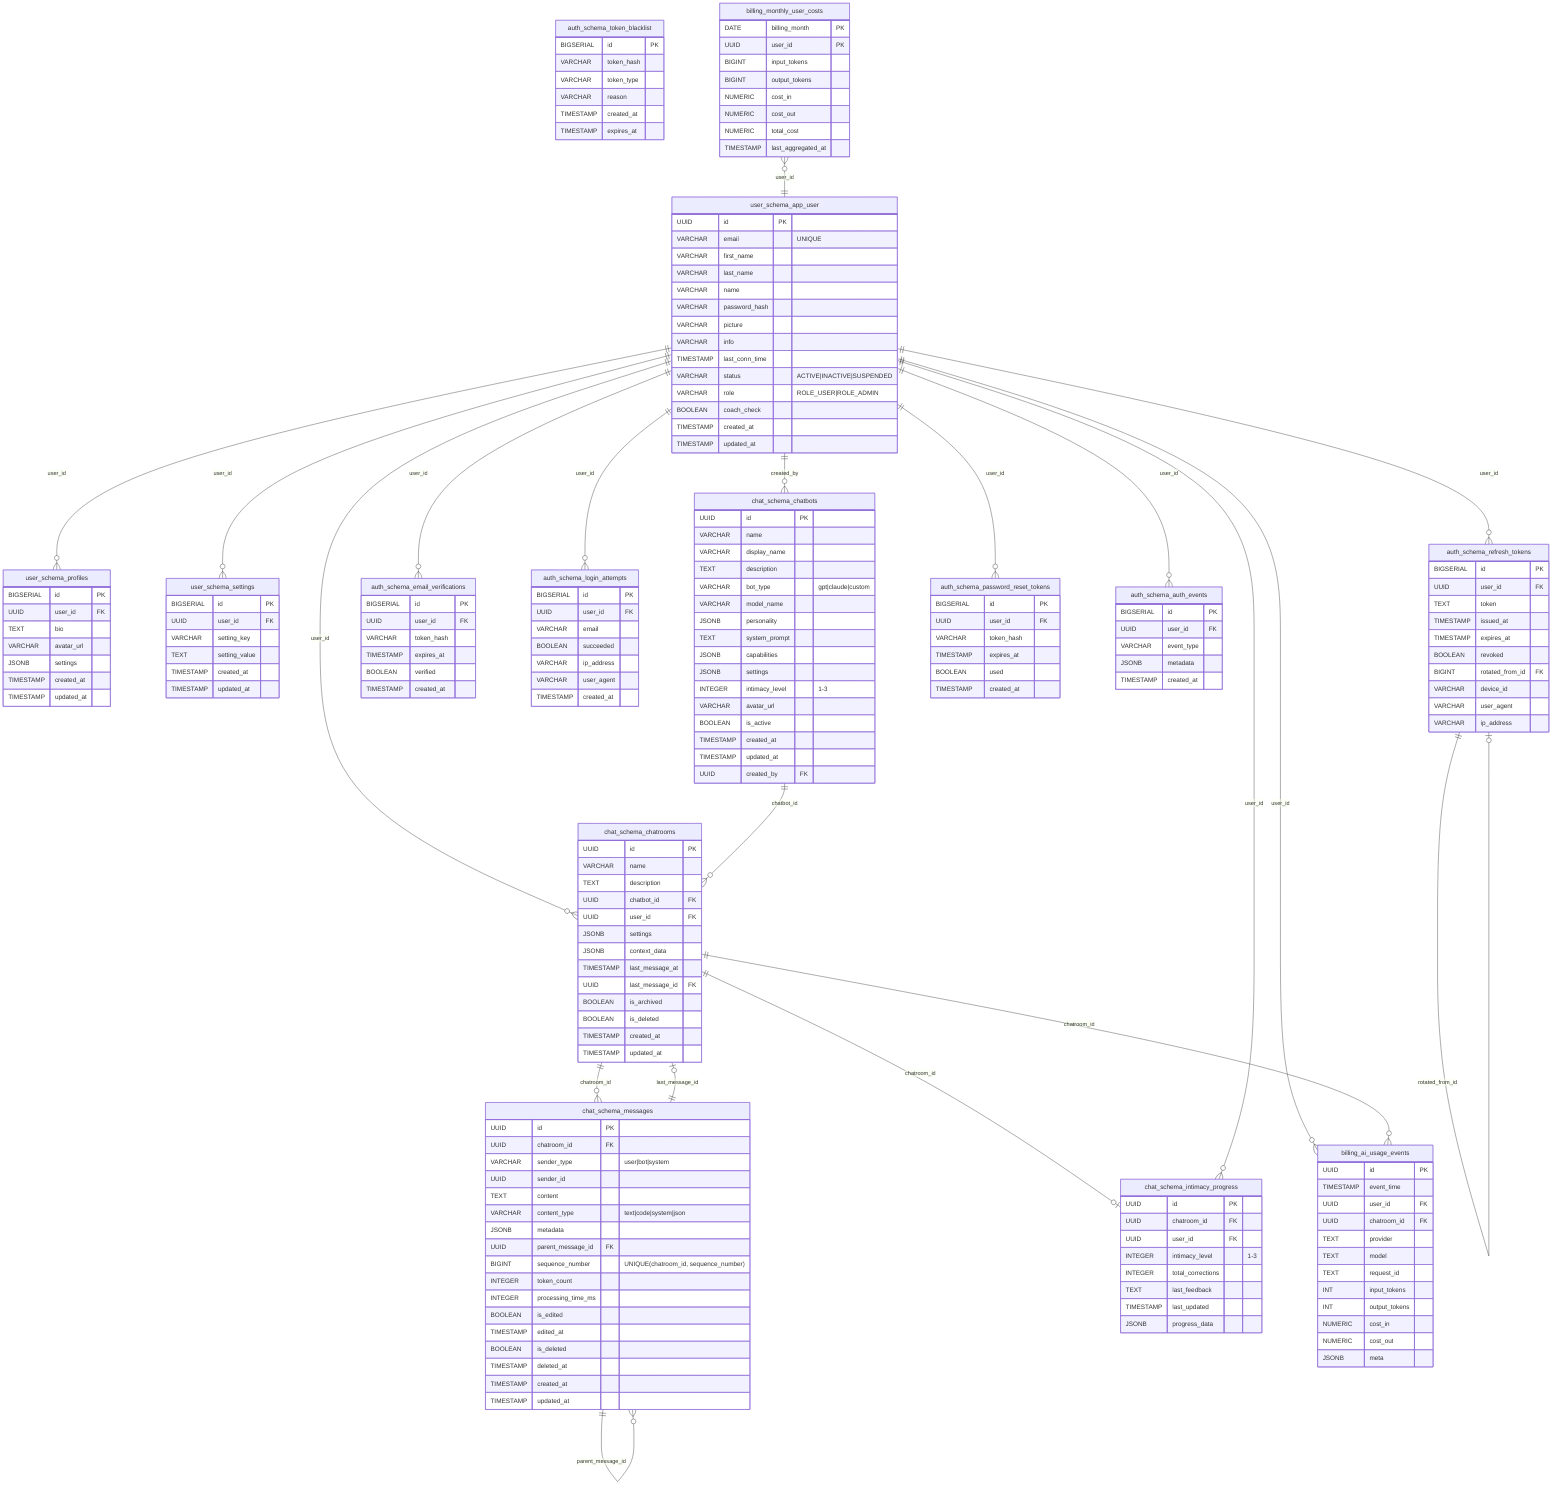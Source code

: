 erDiagram
    %% ========================
    %% User Domain (user_schema)
    %% ========================
    user_schema_app_user {
        UUID id PK
        VARCHAR email "UNIQUE"
        VARCHAR first_name
        VARCHAR last_name
        VARCHAR name
        VARCHAR password_hash
        VARCHAR picture
        VARCHAR info
        TIMESTAMP last_conn_time
        VARCHAR status "ACTIVE|INACTIVE|SUSPENDED"
        VARCHAR role "ROLE_USER|ROLE_ADMIN"
        BOOLEAN coach_check
        TIMESTAMP created_at
        TIMESTAMP updated_at
    }

    user_schema_profiles {
        BIGSERIAL id PK
        UUID user_id FK
        TEXT bio
        VARCHAR avatar_url
        JSONB settings
        TIMESTAMP created_at
        TIMESTAMP updated_at
    }

    user_schema_settings {
        BIGSERIAL id PK
        UUID user_id FK
        VARCHAR setting_key
        TEXT setting_value
        TIMESTAMP created_at
        TIMESTAMP updated_at
    }

    %% ========================
    %% Chat Domain (chat_schema)
    %% ========================
    chat_schema_chatbots {
        UUID id PK
        VARCHAR name
        VARCHAR display_name
        TEXT description
        VARCHAR bot_type "gpt|claude|custom"
        VARCHAR model_name
        JSONB personality
        TEXT system_prompt
        JSONB capabilities
        JSONB settings
        INTEGER intimacy_level "1-3"
        VARCHAR avatar_url
        BOOLEAN is_active
        TIMESTAMP created_at
        TIMESTAMP updated_at
        UUID created_by FK
    }

    chat_schema_chatrooms {
        UUID id PK
        VARCHAR name
        TEXT description
        UUID chatbot_id FK
        UUID user_id FK
        JSONB settings
        JSONB context_data
        TIMESTAMP last_message_at
        UUID last_message_id FK
        BOOLEAN is_archived
        BOOLEAN is_deleted
        TIMESTAMP created_at
        TIMESTAMP updated_at
    }

    chat_schema_messages {
        UUID id PK
        UUID chatroom_id FK
        VARCHAR sender_type "user|bot|system"
        UUID sender_id
        TEXT content
        VARCHAR content_type "text|code|system|json"
        JSONB metadata
        UUID parent_message_id FK
        BIGINT sequence_number "UNIQUE(chatroom_id, sequence_number)"
        INTEGER token_count
        INTEGER processing_time_ms
        BOOLEAN is_edited
        TIMESTAMP edited_at
        BOOLEAN is_deleted
        TIMESTAMP deleted_at
        TIMESTAMP created_at
        TIMESTAMP updated_at
    }

    chat_schema_intimacy_progress {
        UUID id PK
        UUID chatroom_id FK
        UUID user_id FK
        INTEGER intimacy_level "1-3"
        INTEGER total_corrections
        TEXT last_feedback
        TIMESTAMP last_updated
        JSONB progress_data
    }

    %% ========================
    %% Auth Domain (auth_schema)
    %% ========================
    auth_schema_email_verifications {
        BIGSERIAL id PK
        UUID user_id FK
        VARCHAR token_hash
        TIMESTAMP expires_at
        BOOLEAN verified
        TIMESTAMP created_at
    }

    auth_schema_login_attempts {
        BIGSERIAL id PK
        UUID user_id FK
        VARCHAR email
        BOOLEAN succeeded
        VARCHAR ip_address
        VARCHAR user_agent
        TIMESTAMP created_at
    }

    auth_schema_refresh_tokens {
        BIGSERIAL id PK
        UUID user_id FK
        TEXT token
        TIMESTAMP issued_at
        TIMESTAMP expires_at
        BOOLEAN revoked
        BIGINT rotated_from_id FK
        VARCHAR device_id
        VARCHAR user_agent
        VARCHAR ip_address
    }

    auth_schema_token_blacklist {
        BIGSERIAL id PK
        VARCHAR token_hash
        VARCHAR token_type
        VARCHAR reason
        TIMESTAMP created_at
        TIMESTAMP expires_at
    }

    auth_schema_password_reset_tokens {
        BIGSERIAL id PK
        UUID user_id FK
        VARCHAR token_hash
        TIMESTAMP expires_at
        BOOLEAN used
        TIMESTAMP created_at
    }

    auth_schema_auth_events {
        BIGSERIAL id PK
        UUID user_id FK
        VARCHAR event_type
        JSONB metadata
        TIMESTAMP created_at
    }

    %% ========================
    %% Billing Domain
    %% ========================
    billing_ai_usage_events {
        UUID id PK
        TIMESTAMP event_time
        UUID user_id FK
        UUID chatroom_id FK
        TEXT provider
        TEXT model
        TEXT request_id
        INT input_tokens
        INT output_tokens
        NUMERIC cost_in
        NUMERIC cost_out
        JSONB meta
    }

    billing_monthly_user_costs {
        DATE billing_month PK
        UUID user_id PK
        BIGINT input_tokens
        BIGINT output_tokens
        NUMERIC cost_in
        NUMERIC cost_out
        NUMERIC total_cost
        TIMESTAMP last_aggregated_at
    }

    %% ========================
    %% Relationships
    %% ========================
    user_schema_app_user ||--o{ user_schema_profiles : "user_id"
    user_schema_app_user ||--o{ user_schema_settings : "user_id"

    user_schema_app_user ||--o{ chat_schema_chatrooms : "user_id"
    chat_schema_chatbots ||--o{ chat_schema_chatrooms : "chatbot_id"
    chat_schema_chatrooms ||--o{ chat_schema_messages : "chatroom_id"
    chat_schema_messages ||--o{ chat_schema_messages : "parent_message_id"
    chat_schema_messages ||--o| chat_schema_chatrooms : "last_message_id"
    user_schema_app_user ||--o{ chat_schema_chatbots : "created_by"
    
    chat_schema_chatrooms ||--o| chat_schema_intimacy_progress : "chatroom_id"
    user_schema_app_user ||--o{ chat_schema_intimacy_progress : "user_id"

    user_schema_app_user ||--o{ auth_schema_email_verifications : "user_id"
    user_schema_app_user ||--o{ auth_schema_login_attempts : "user_id"
    user_schema_app_user ||--o{ auth_schema_refresh_tokens : "user_id"
    auth_schema_refresh_tokens ||--o| auth_schema_refresh_tokens : "rotated_from_id"
    user_schema_app_user ||--o{ auth_schema_password_reset_tokens : "user_id"
    user_schema_app_user ||--o{ auth_schema_auth_events : "user_id"

    user_schema_app_user ||--o{ billing_ai_usage_events : "user_id"
    chat_schema_chatrooms ||--o{ billing_ai_usage_events : "chatroom_id"
    billing_monthly_user_costs }o--|| user_schema_app_user : "user_id"